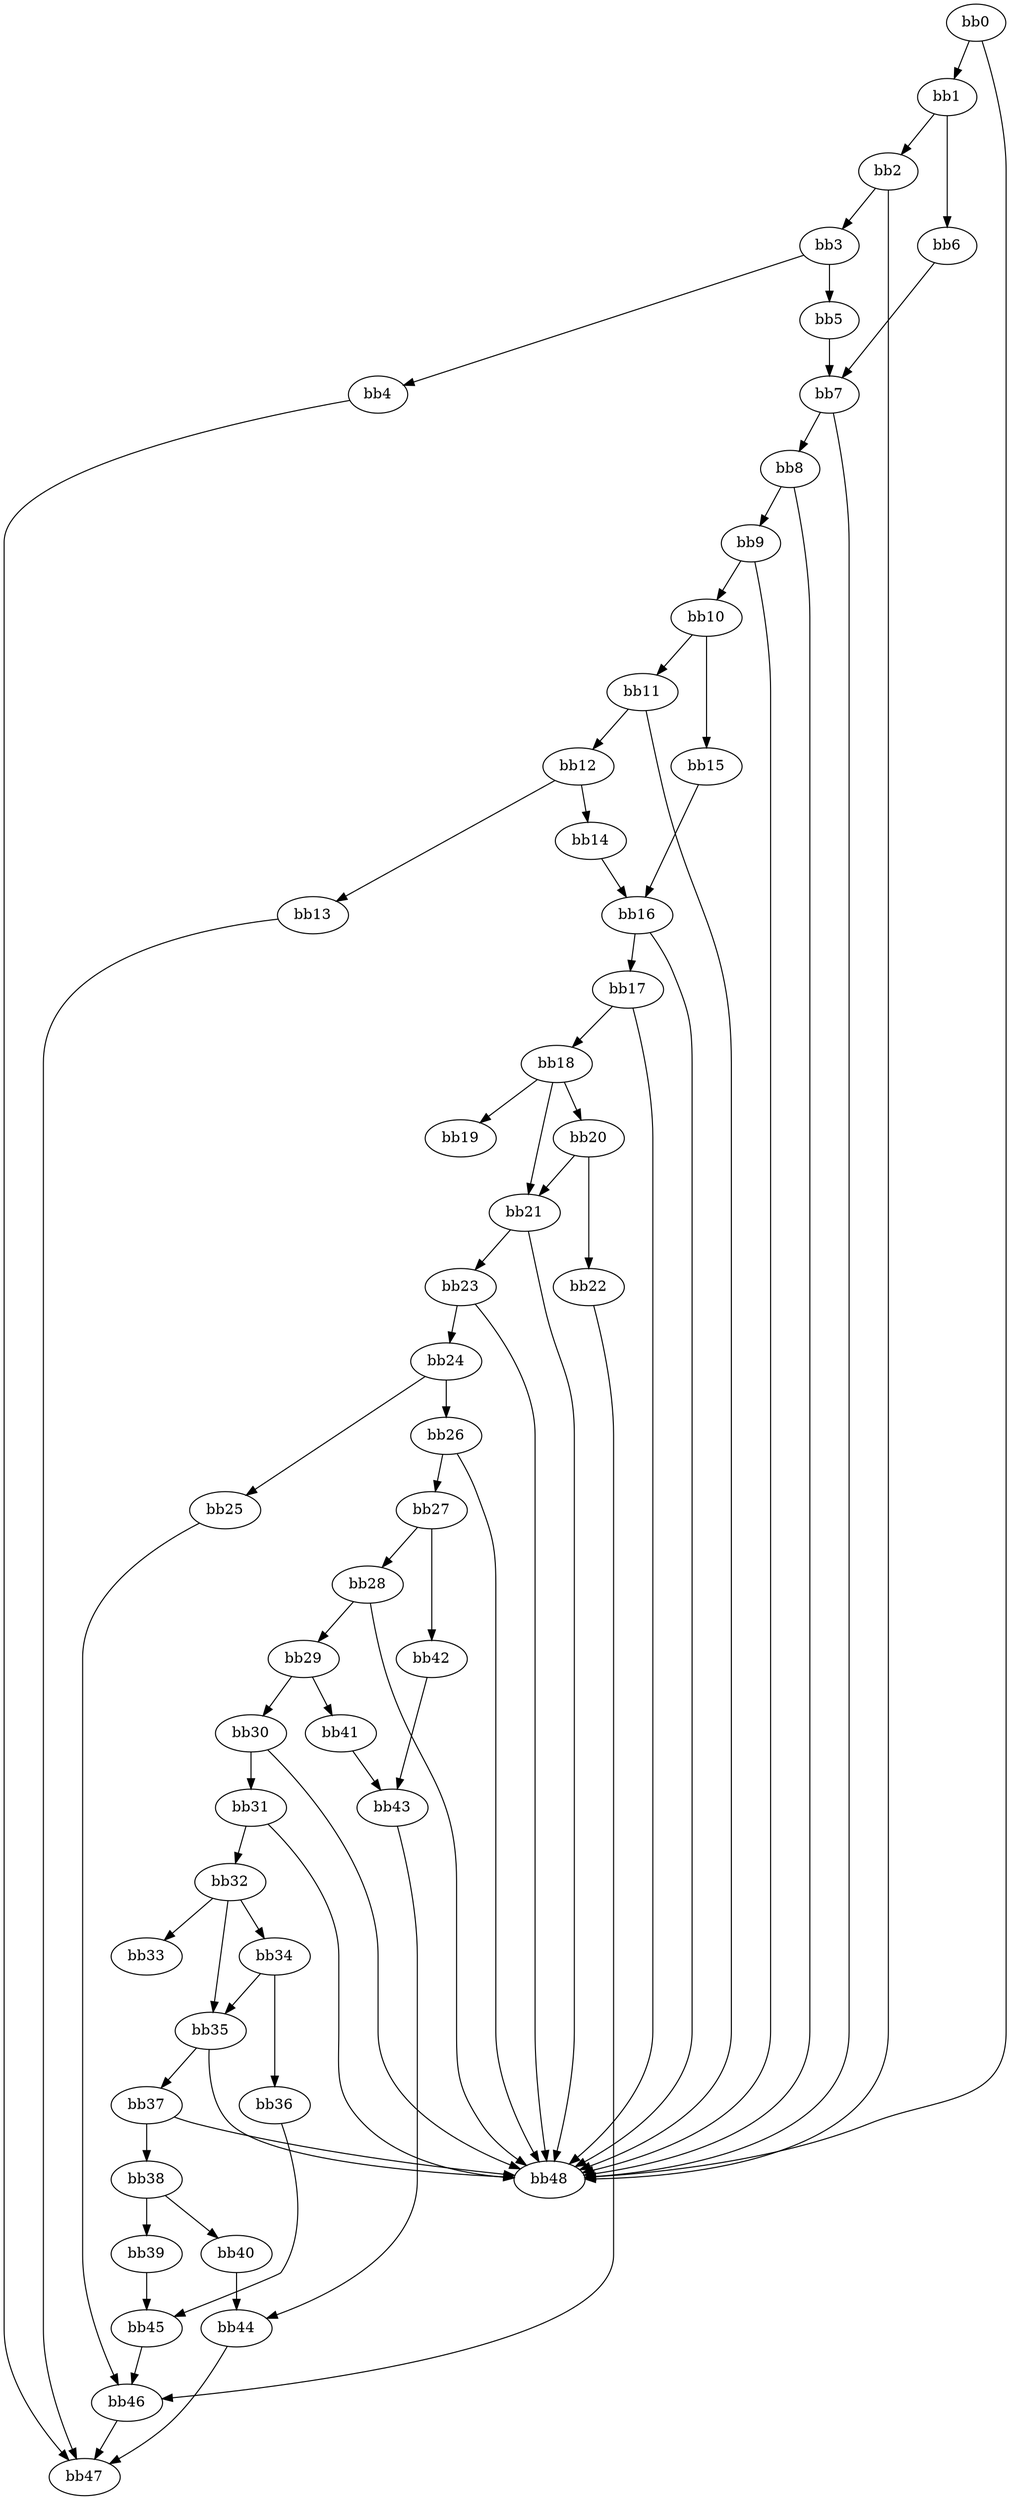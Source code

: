 digraph {
    0 [ label = "bb0\l" ]
    1 [ label = "bb1\l" ]
    2 [ label = "bb2\l" ]
    3 [ label = "bb3\l" ]
    4 [ label = "bb4\l" ]
    5 [ label = "bb5\l" ]
    6 [ label = "bb6\l" ]
    7 [ label = "bb7\l" ]
    8 [ label = "bb8\l" ]
    9 [ label = "bb9\l" ]
    10 [ label = "bb10\l" ]
    11 [ label = "bb11\l" ]
    12 [ label = "bb12\l" ]
    13 [ label = "bb13\l" ]
    14 [ label = "bb14\l" ]
    15 [ label = "bb15\l" ]
    16 [ label = "bb16\l" ]
    17 [ label = "bb17\l" ]
    18 [ label = "bb18\l" ]
    19 [ label = "bb19\l" ]
    20 [ label = "bb20\l" ]
    21 [ label = "bb21\l" ]
    22 [ label = "bb22\l" ]
    23 [ label = "bb23\l" ]
    24 [ label = "bb24\l" ]
    25 [ label = "bb25\l" ]
    26 [ label = "bb26\l" ]
    27 [ label = "bb27\l" ]
    28 [ label = "bb28\l" ]
    29 [ label = "bb29\l" ]
    30 [ label = "bb30\l" ]
    31 [ label = "bb31\l" ]
    32 [ label = "bb32\l" ]
    33 [ label = "bb33\l" ]
    34 [ label = "bb34\l" ]
    35 [ label = "bb35\l" ]
    36 [ label = "bb36\l" ]
    37 [ label = "bb37\l" ]
    38 [ label = "bb38\l" ]
    39 [ label = "bb39\l" ]
    40 [ label = "bb40\l" ]
    41 [ label = "bb41\l" ]
    42 [ label = "bb42\l" ]
    43 [ label = "bb43\l" ]
    44 [ label = "bb44\l" ]
    45 [ label = "bb45\l" ]
    46 [ label = "bb46\l" ]
    47 [ label = "bb47\l" ]
    48 [ label = "bb48\l" ]
    0 -> 1 [ ]
    0 -> 48 [ ]
    1 -> 2 [ ]
    1 -> 6 [ ]
    2 -> 3 [ ]
    2 -> 48 [ ]
    3 -> 4 [ ]
    3 -> 5 [ ]
    4 -> 47 [ ]
    5 -> 7 [ ]
    6 -> 7 [ ]
    7 -> 8 [ ]
    7 -> 48 [ ]
    8 -> 9 [ ]
    8 -> 48 [ ]
    9 -> 10 [ ]
    9 -> 48 [ ]
    10 -> 11 [ ]
    10 -> 15 [ ]
    11 -> 12 [ ]
    11 -> 48 [ ]
    12 -> 13 [ ]
    12 -> 14 [ ]
    13 -> 47 [ ]
    14 -> 16 [ ]
    15 -> 16 [ ]
    16 -> 17 [ ]
    16 -> 48 [ ]
    17 -> 18 [ ]
    17 -> 48 [ ]
    18 -> 19 [ ]
    18 -> 20 [ ]
    18 -> 21 [ ]
    20 -> 21 [ ]
    20 -> 22 [ ]
    21 -> 23 [ ]
    21 -> 48 [ ]
    22 -> 46 [ ]
    23 -> 24 [ ]
    23 -> 48 [ ]
    24 -> 25 [ ]
    24 -> 26 [ ]
    25 -> 46 [ ]
    26 -> 27 [ ]
    26 -> 48 [ ]
    27 -> 28 [ ]
    27 -> 42 [ ]
    28 -> 29 [ ]
    28 -> 48 [ ]
    29 -> 30 [ ]
    29 -> 41 [ ]
    30 -> 31 [ ]
    30 -> 48 [ ]
    31 -> 32 [ ]
    31 -> 48 [ ]
    32 -> 33 [ ]
    32 -> 34 [ ]
    32 -> 35 [ ]
    34 -> 35 [ ]
    34 -> 36 [ ]
    35 -> 37 [ ]
    35 -> 48 [ ]
    36 -> 45 [ ]
    37 -> 38 [ ]
    37 -> 48 [ ]
    38 -> 39 [ ]
    38 -> 40 [ ]
    39 -> 45 [ ]
    40 -> 44 [ ]
    41 -> 43 [ ]
    42 -> 43 [ ]
    43 -> 44 [ ]
    44 -> 47 [ ]
    45 -> 46 [ ]
    46 -> 47 [ ]
}


